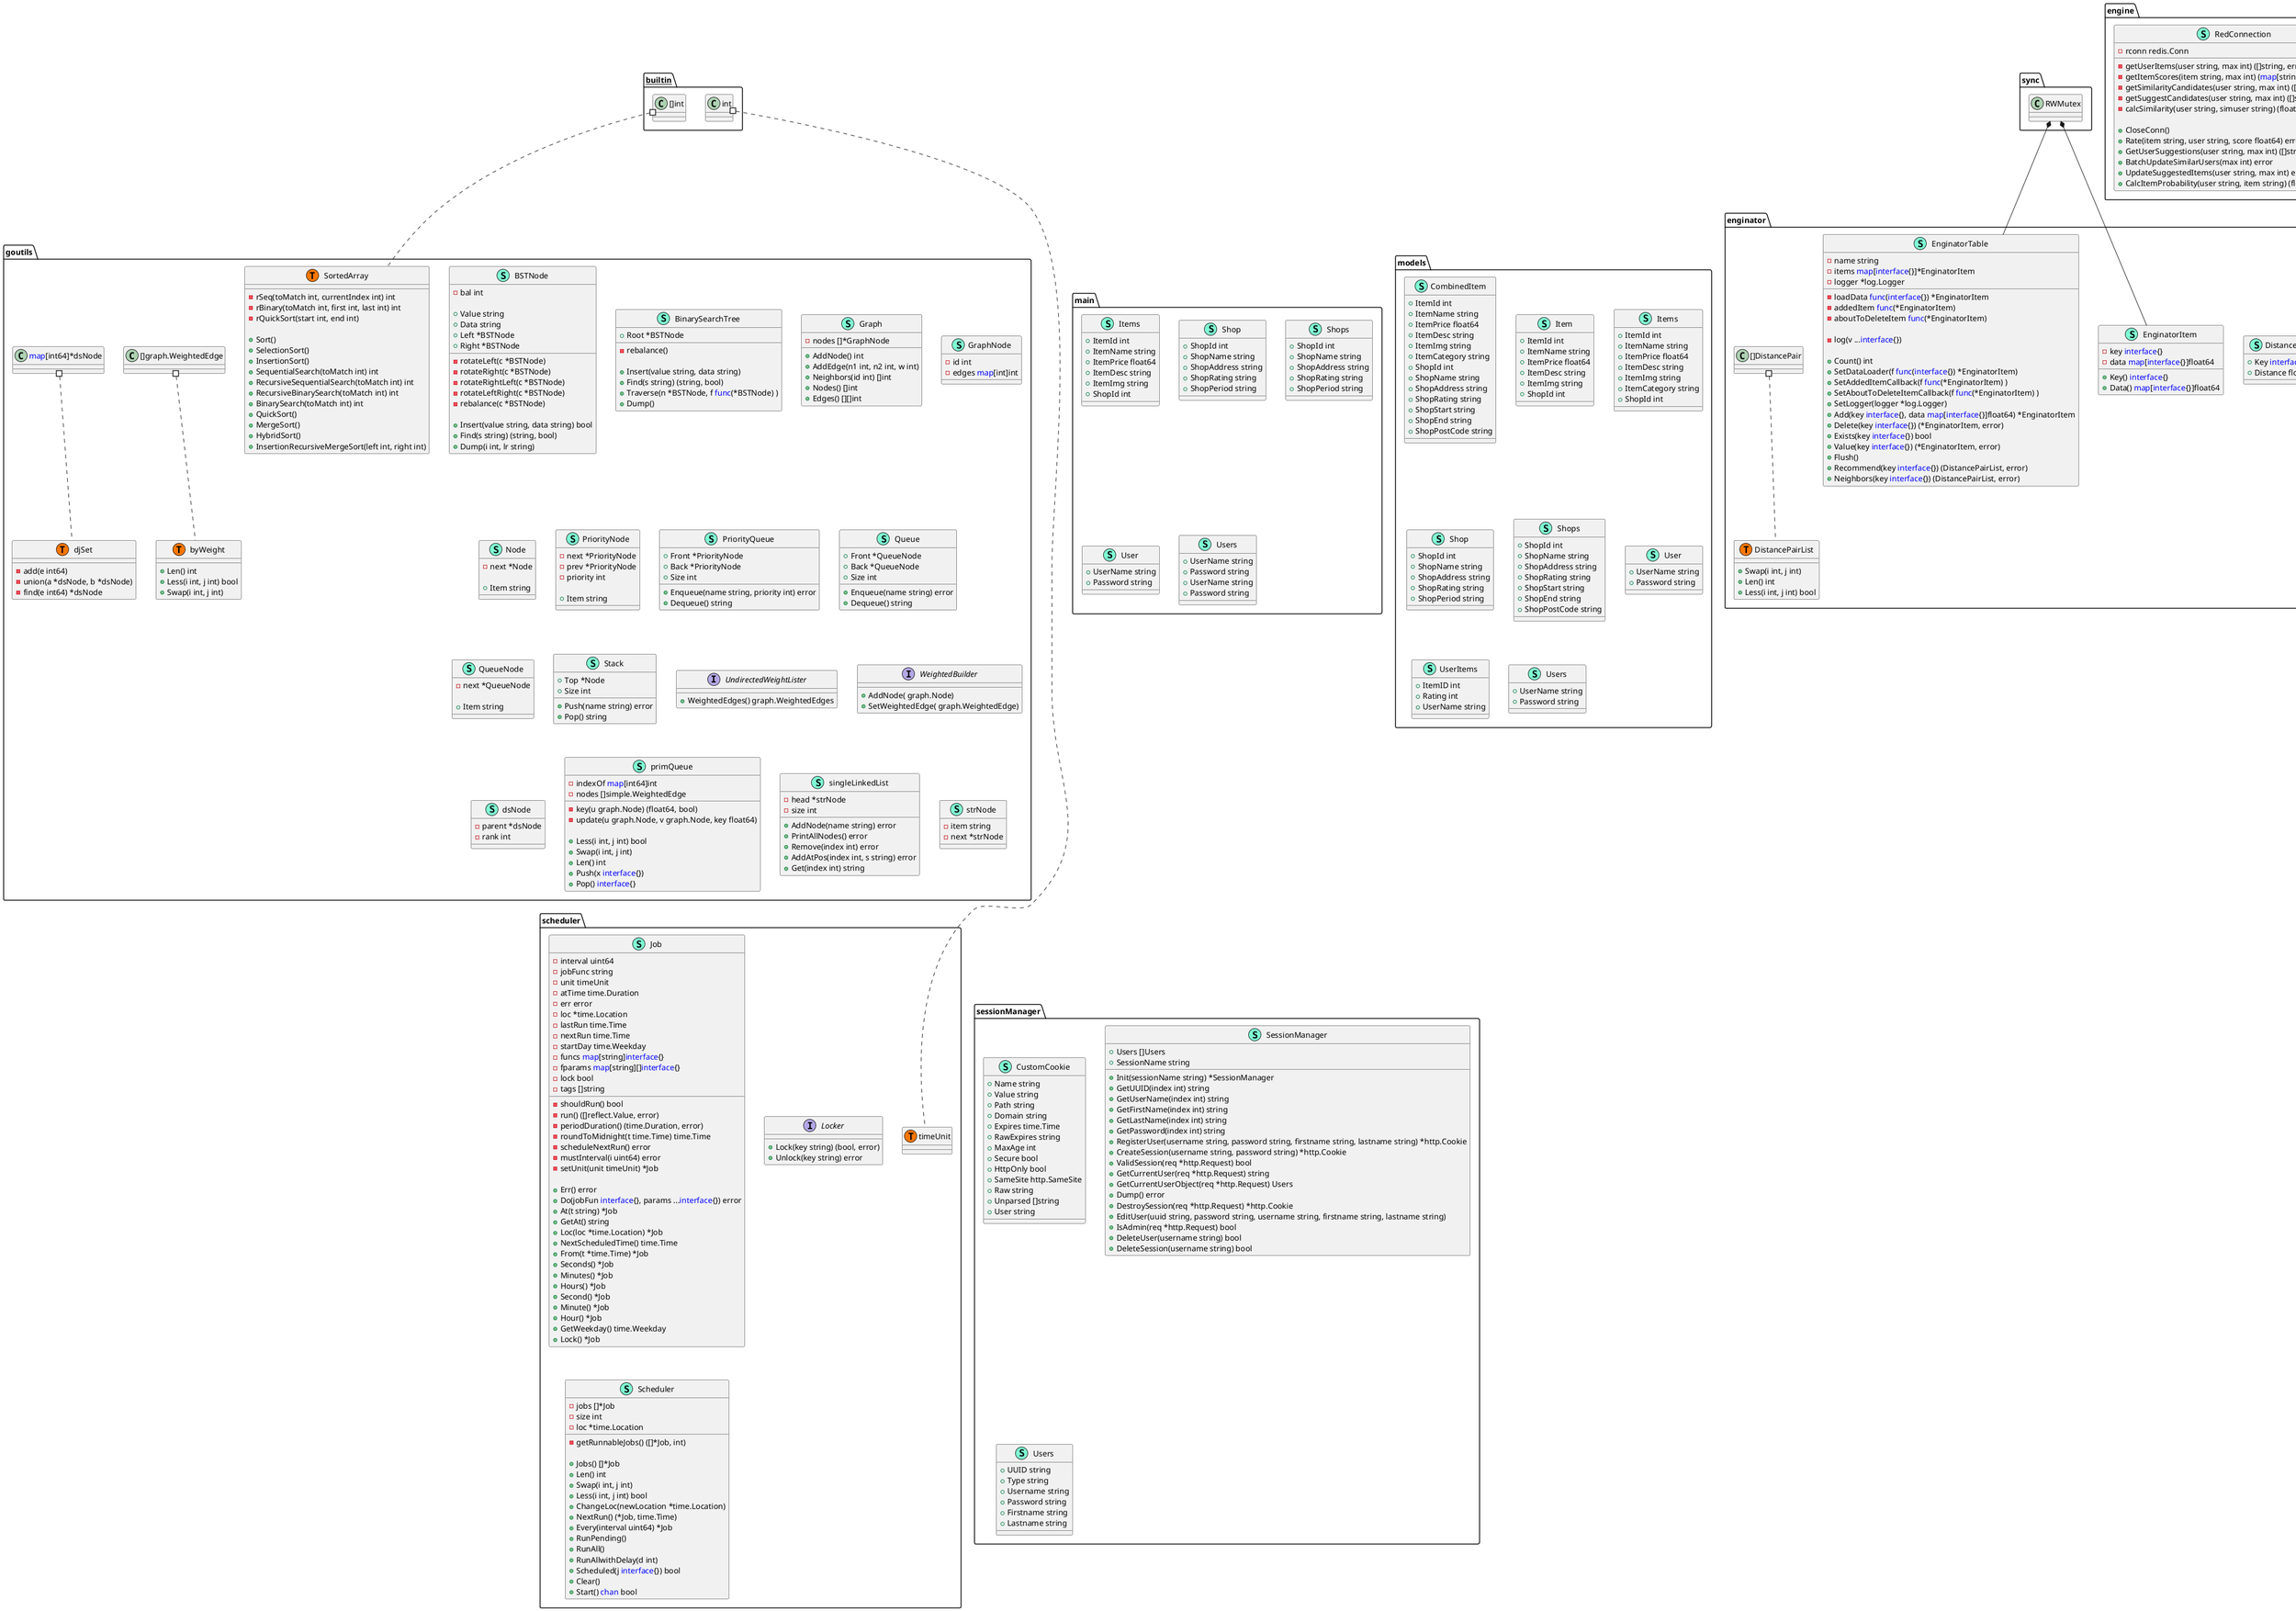 @startuml
namespace enginator {
    class DistancePair << (S,Aquamarine) >> {
        + Key <font color=blue>interface</font>{}
        + Distance float64

    }
    class DistancePairList << (S,Aquamarine) >> {
        + Swap(i int, j int) 
        + Len() int
        + Less(i int, j int) bool

    }
    class EnginatorItem << (S,Aquamarine) >> {
        - key <font color=blue>interface</font>{}
        - data <font color=blue>map</font>[<font color=blue>interface</font>{}]float64

        + Key() <font color=blue>interface</font>{}
        + Data() <font color=blue>map</font>[<font color=blue>interface</font>{}]float64

    }
    class EnginatorTable << (S,Aquamarine) >> {
        - name string
        - items <font color=blue>map</font>[<font color=blue>interface</font>{}]*EnginatorItem
        - logger *log.Logger
        - loadData <font color=blue>func</font>(<font color=blue>interface</font>{}) *EnginatorItem
        - addedItem <font color=blue>func</font>(*EnginatorItem) 
        - aboutToDeleteItem <font color=blue>func</font>(*EnginatorItem) 

        - log(v ...<font color=blue>interface</font>{}) 

        + Count() int
        + SetDataLoader(f <font color=blue>func</font>(<font color=blue>interface</font>{}) *EnginatorItem) 
        + SetAddedItemCallback(f <font color=blue>func</font>(*EnginatorItem) ) 
        + SetAboutToDeleteItemCallback(f <font color=blue>func</font>(*EnginatorItem) ) 
        + SetLogger(logger *log.Logger) 
        + Add(key <font color=blue>interface</font>{}, data <font color=blue>map</font>[<font color=blue>interface</font>{}]float64) *EnginatorItem
        + Delete(key <font color=blue>interface</font>{}) (*EnginatorItem, error)
        + Exists(key <font color=blue>interface</font>{}) bool
        + Value(key <font color=blue>interface</font>{}) (*EnginatorItem, error)
        + Flush() 
        + Recommend(key <font color=blue>interface</font>{}) (DistancePairList, error)
        + Neighbors(key <font color=blue>interface</font>{}) (DistancePairList, error)

    }
    class enginator.DistancePairList << (T, #FF7700) >>  {
    }
}
"sync.RWMutex" *-- "enginator.EnginatorItem"
"sync.RWMutex" *-- "enginator.EnginatorTable"


namespace engine {
    class RedConnection << (S,Aquamarine) >> {
        - rconn redis.Conn

        - getUserItems(user string, max int) ([]string, error)
        - getItemScores(item string, max int) (<font color=blue>map</font>[string]string, error)
        - getSimilarityCandidates(user string, max int) ([]string, error)
        - getSuggestCandidates(user string, max int) ([]string, error)
        - calcSimilarity(user string, simuser string) (float64, error)

        + CloseConn() 
        + Rate(item string, user string, score float64) error
        + GetUserSuggestions(user string, max int) ([]string, error)
        + BatchUpdateSimilarUsers(max int) error
        + UpdateSuggestedItems(user string, max int) error
        + CalcItemProbability(user string, item string) (float64, error)

    }
}


namespace goutils {
    class BSTNode << (S,Aquamarine) >> {
        - bal int

        + Value string
        + Data string
        + Left *BSTNode
        + Right *BSTNode

        - rotateLeft(c *BSTNode) 
        - rotateRight(c *BSTNode) 
        - rotateRightLeft(c *BSTNode) 
        - rotateLeftRight(c *BSTNode) 
        - rebalance(c *BSTNode) 

        + Insert(value string, data string) bool
        + Find(s string) (string, bool)
        + Dump(i int, lr string) 

    }
    class BinarySearchTree << (S,Aquamarine) >> {
        + Root *BSTNode

        - rebalance() 

        + Insert(value string, data string) 
        + Find(s string) (string, bool)
        + Traverse(n *BSTNode, f <font color=blue>func</font>(*BSTNode) ) 
        + Dump() 

    }
    class Graph << (S,Aquamarine) >> {
        - nodes []*GraphNode

        + AddNode() int
        + AddEdge(n1 int, n2 int, w int) 
        + Neighbors(id int) []int
        + Nodes() []int
        + Edges() [][]int

    }
    class GraphNode << (S,Aquamarine) >> {
        - id int
        - edges <font color=blue>map</font>[int]int

    }
    class Node << (S,Aquamarine) >> {
        - next *Node

        + Item string

    }
    class PriorityNode << (S,Aquamarine) >> {
        - next *PriorityNode
        - prev *PriorityNode
        - priority int

        + Item string

    }
    class PriorityQueue << (S,Aquamarine) >> {
        + Front *PriorityNode
        + Back *PriorityNode
        + Size int

        + Enqueue(name string, priority int) error
        + Dequeue() string

    }
    class Queue << (S,Aquamarine) >> {
        + Front *QueueNode
        + Back *QueueNode
        + Size int

        + Enqueue(name string) error
        + Dequeue() string

    }
    class QueueNode << (S,Aquamarine) >> {
        - next *QueueNode

        + Item string

    }
    class SortedArray << (S,Aquamarine) >> {
        - rSeq(toMatch int, currentIndex int) int
        - rBinary(toMatch int, first int, last int) int
        - rQuickSort(start int, end int) 

        + Sort() 
        + SelectionSort() 
        + InsertionSort() 
        + SequentialSearch(toMatch int) int
        + RecursiveSequentialSearch(toMatch int) int
        + RecursiveBinarySearch(toMatch int) int
        + BinarySearch(toMatch int) int
        + QuickSort() 
        + MergeSort() 
        + HybridSort() 
        + InsertionRecursiveMergeSort(left int, right int) 

    }
    class Stack << (S,Aquamarine) >> {
        + Top *Node
        + Size int

        + Push(name string) error
        + Pop() string

    }
    interface UndirectedWeightLister  {
        + WeightedEdges() graph.WeightedEdges

    }
    interface WeightedBuilder  {
        + AddNode( graph.Node) 
        + SetWeightedEdge( graph.WeightedEdge) 

    }
    class byWeight << (S,Aquamarine) >> {
        + Len() int
        + Less(i int, j int) bool
        + Swap(i int, j int) 

    }
    class djSet << (S,Aquamarine) >> {
        - add(e int64) 
        - union(a *dsNode, b *dsNode) 
        - find(e int64) *dsNode

    }
    class dsNode << (S,Aquamarine) >> {
        - parent *dsNode
        - rank int

    }
    class goutils.SortedArray << (T, #FF7700) >>  {
    }
    class goutils.byWeight << (T, #FF7700) >>  {
    }
    class goutils.djSet << (T, #FF7700) >>  {
    }
    class primQueue << (S,Aquamarine) >> {
        - indexOf <font color=blue>map</font>[int64]int
        - nodes []simple.WeightedEdge

        - key(u graph.Node) (float64, bool)
        - update(u graph.Node, v graph.Node, key float64) 

        + Less(i int, j int) bool
        + Swap(i int, j int) 
        + Len() int
        + Push(x <font color=blue>interface</font>{}) 
        + Pop() <font color=blue>interface</font>{}

    }
    class singleLinkedList << (S,Aquamarine) >> {
        - head *strNode
        - size int

        + AddNode(name string) error
        + PrintAllNodes() error
        + Remove(index int) error
        + AddAtPos(index int, s string) error
        + Get(index int) string

    }
    class strNode << (S,Aquamarine) >> {
        - item string
        - next *strNode

    }
    class "[]graph.WeightedEdge" as graphWeightedEdge {
        'This class was created so that we can correctly have an alias pointing to this name. Since it contains dots that can break namespaces
    }
}


namespace httpd {
    class Page << (S,Aquamarine) >> {
        + Title string
        + Body *template.Template

    }
    class empty << (S,Aquamarine) >> {
    }
}


namespace main {
    class Items << (S,Aquamarine) >> {
        + ItemId int
        + ItemName string
        + ItemPrice float64
        + ItemDesc string
        + ItemImg string
        + ShopId int

    }
    class Shop << (S,Aquamarine) >> {
        + ShopId int
        + ShopName string
        + ShopAddress string
        + ShopRating string
        + ShopPeriod string

    }
    class Shops << (S,Aquamarine) >> {
        + ShopId int
        + ShopName string
        + ShopAddress string
        + ShopRating string
        + ShopPeriod string

    }
    class User << (S,Aquamarine) >> {
        + UserName string
        + Password string

    }
    class Users << (S,Aquamarine) >> {
        + UserName string
        + Password string
        + UserName string
        + Password string

    }
}


namespace models {
    class CombinedItem << (S,Aquamarine) >> {
        + ItemId int
        + ItemName string
        + ItemPrice float64
        + ItemDesc string
        + ItemImg string
        + ItemCategory string
        + ShopId int
        + ShopName string
        + ShopAddress string
        + ShopRating string
        + ShopStart string
        + ShopEnd string
        + ShopPostCode string

    }
    class Item << (S,Aquamarine) >> {
        + ItemId int
        + ItemName string
        + ItemPrice float64
        + ItemDesc string
        + ItemImg string
        + ShopId int

    }
    class Items << (S,Aquamarine) >> {
        + ItemId int
        + ItemName string
        + ItemPrice float64
        + ItemDesc string
        + ItemImg string
        + ItemCategory string
        + ShopId int

    }
    class Shop << (S,Aquamarine) >> {
        + ShopId int
        + ShopName string
        + ShopAddress string
        + ShopRating string
        + ShopPeriod string

    }
    class Shops << (S,Aquamarine) >> {
        + ShopId int
        + ShopName string
        + ShopAddress string
        + ShopRating string
        + ShopStart string
        + ShopEnd string
        + ShopPostCode string

    }
    class User << (S,Aquamarine) >> {
        + UserName string
        + Password string

    }
    class UserItems << (S,Aquamarine) >> {
        + ItemID int
        + Rating int
        + UserName string

    }
    class Users << (S,Aquamarine) >> {
        + UserName string
        + Password string

    }
}


namespace scheduler {
    class Job << (S,Aquamarine) >> {
        - interval uint64
        - jobFunc string
        - unit timeUnit
        - atTime time.Duration
        - err error
        - loc *time.Location
        - lastRun time.Time
        - nextRun time.Time
        - startDay time.Weekday
        - funcs <font color=blue>map</font>[string]<font color=blue>interface</font>{}
        - fparams <font color=blue>map</font>[string][]<font color=blue>interface</font>{}
        - lock bool
        - tags []string

        - shouldRun() bool
        - run() ([]reflect.Value, error)
        - periodDuration() (time.Duration, error)
        - roundToMidnight(t time.Time) time.Time
        - scheduleNextRun() error
        - mustInterval(i uint64) error
        - setUnit(unit timeUnit) *Job

        + Err() error
        + Do(jobFun <font color=blue>interface</font>{}, params ...<font color=blue>interface</font>{}) error
        + At(t string) *Job
        + GetAt() string
        + Loc(loc *time.Location) *Job
        + NextScheduledTime() time.Time
        + From(t *time.Time) *Job
        + Seconds() *Job
        + Minutes() *Job
        + Hours() *Job
        + Second() *Job
        + Minute() *Job
        + Hour() *Job
        + GetWeekday() time.Weekday
        + Lock() *Job

    }
    interface Locker  {
        + Lock(key string) (bool, error)
        + Unlock(key string) error

    }
    class Scheduler << (S,Aquamarine) >> {
        - jobs []*Job
        - size int
        - loc *time.Location

        - getRunnableJobs() ([]*Job, int)

        + Jobs() []*Job
        + Len() int
        + Swap(i int, j int) 
        + Less(i int, j int) bool
        + ChangeLoc(newLocation *time.Location) 
        + NextRun() (*Job, time.Time)
        + Every(interval uint64) *Job
        + RunPending() 
        + RunAll() 
        + RunAllwithDelay(d int) 
        + Scheduled(j <font color=blue>interface</font>{}) bool
        + Clear() 
        + Start() <font color=blue>chan</font> bool

    }
    class scheduler.timeUnit << (T, #FF7700) >>  {
    }
}


namespace sessionManager {
    class CustomCookie << (S,Aquamarine) >> {
        + Name string
        + Value string
        + Path string
        + Domain string
        + Expires time.Time
        + RawExpires string
        + MaxAge int
        + Secure bool
        + HttpOnly bool
        + SameSite http.SameSite
        + Raw string
        + Unparsed []string
        + User string

    }
    class SessionManager << (S,Aquamarine) >> {
        + Users []Users
        + SessionName string

        + Init(sessionName string) *SessionManager
        + GetUUID(index int) string
        + GetUserName(index int) string
        + GetFirstName(index int) string
        + GetLastName(index int) string
        + GetPassword(index int) string
        + RegisterUser(username string, password string, firstname string, lastname string) *http.Cookie
        + CreateSession(username string, password string) *http.Cookie
        + ValidSession(req *http.Request) bool
        + GetCurrentUser(req *http.Request) string
        + GetCurrentUserObject(req *http.Request) Users
        + Dump() error
        + DestroySession(req *http.Request) *http.Cookie
        + EditUser(uuid string, password string, username string, firstname string, lastname string) 
        + IsAdmin(req *http.Request) bool
        + DeleteUser(username string) bool
        + DeleteSession(username string) bool

    }
    class Users << (S,Aquamarine) >> {
        + UUID string
        + Type string
        + Username string
        + Password string
        + Firstname string
        + Lastname string

    }
}


"__builtin__.[]int" #.. "goutils.SortedArray"
"__builtin__.int" #.. "scheduler.timeUnit"
"enginator.[]DistancePair" #.. "enginator.DistancePairList"
"goutils.<font color=blue>map</font>[int64]*dsNode" #.. "goutils.djSet"
"goutils.graphWeightedEdge" #.. "goutils.byWeight"
@enduml
